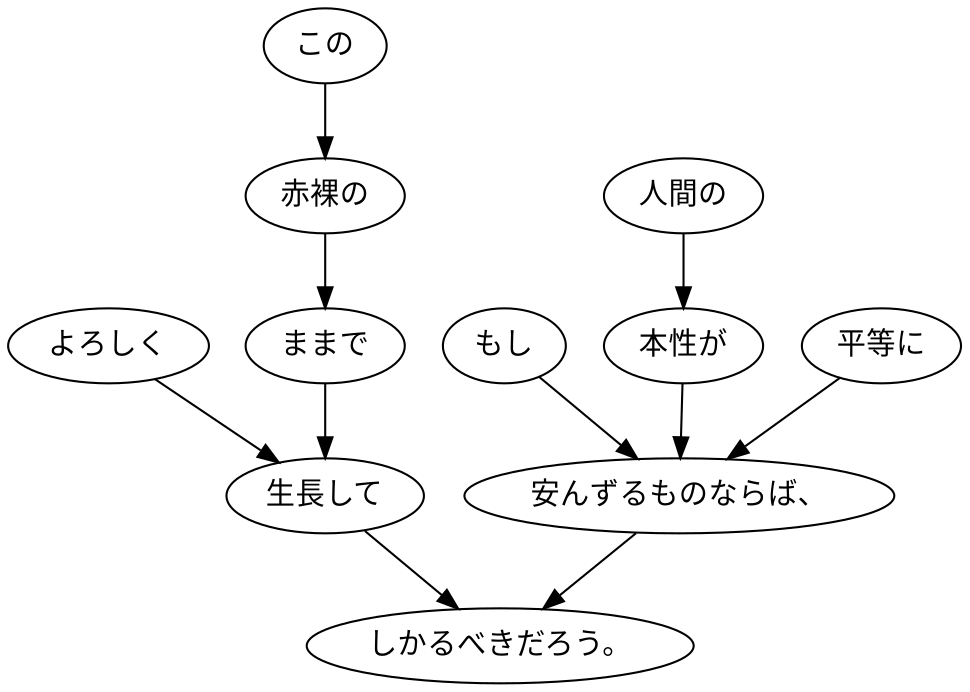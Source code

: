 digraph graph4308 {
	node0 [label="もし"];
	node1 [label="人間の"];
	node2 [label="本性が"];
	node3 [label="平等に"];
	node4 [label="安んずるものならば、"];
	node5 [label="よろしく"];
	node6 [label="この"];
	node7 [label="赤裸の"];
	node8 [label="ままで"];
	node9 [label="生長して"];
	node10 [label="しかるべきだろう。"];
	node0 -> node4;
	node1 -> node2;
	node2 -> node4;
	node3 -> node4;
	node4 -> node10;
	node5 -> node9;
	node6 -> node7;
	node7 -> node8;
	node8 -> node9;
	node9 -> node10;
}
